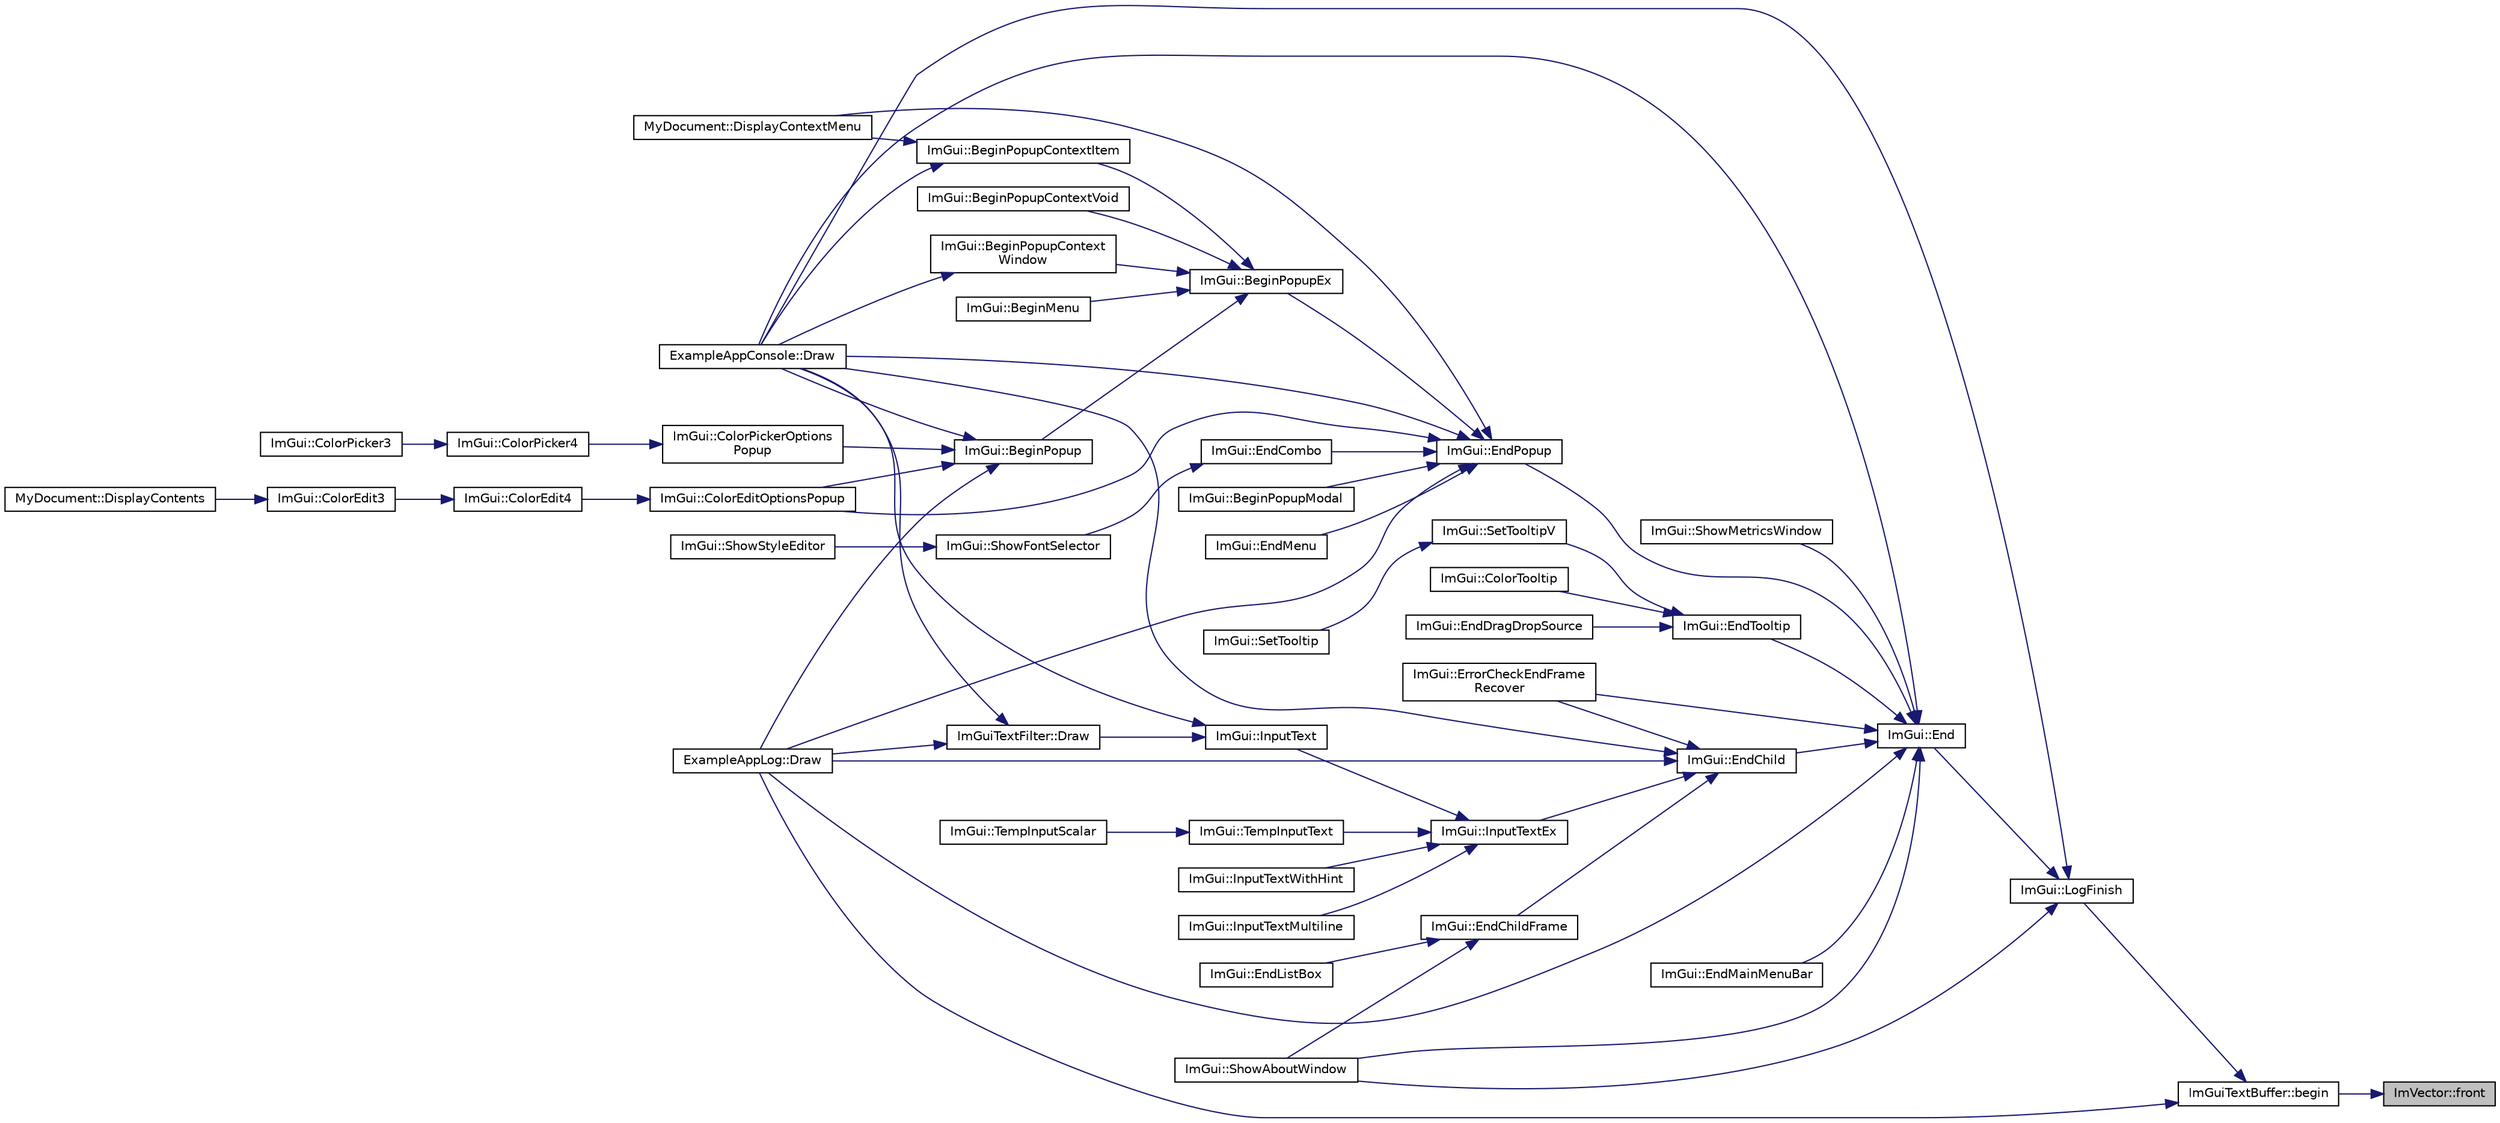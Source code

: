 digraph "ImVector::front"
{
 // LATEX_PDF_SIZE
  edge [fontname="Helvetica",fontsize="10",labelfontname="Helvetica",labelfontsize="10"];
  node [fontname="Helvetica",fontsize="10",shape=record];
  rankdir="RL";
  Node1 [label="ImVector::front",height=0.2,width=0.4,color="black", fillcolor="grey75", style="filled", fontcolor="black",tooltip=" "];
  Node1 -> Node2 [dir="back",color="midnightblue",fontsize="10",style="solid"];
  Node2 [label="ImGuiTextBuffer::begin",height=0.2,width=0.4,color="black", fillcolor="white", style="filled",URL="$struct_im_gui_text_buffer.html#aab6d83c6b9a8061287a4cb6135c1cab4",tooltip=" "];
  Node2 -> Node3 [dir="back",color="midnightblue",fontsize="10",style="solid"];
  Node3 [label="ExampleAppLog::Draw",height=0.2,width=0.4,color="black", fillcolor="white", style="filled",URL="$struct_example_app_log.html#a5ad3a4bdb89171b84aeaff96948a1f77",tooltip=" "];
  Node2 -> Node4 [dir="back",color="midnightblue",fontsize="10",style="solid"];
  Node4 [label="ImGui::LogFinish",height=0.2,width=0.4,color="black", fillcolor="white", style="filled",URL="$namespace_im_gui.html#a2ebcd048d1ca025fb972e1c2e920e3f3",tooltip=" "];
  Node4 -> Node5 [dir="back",color="midnightblue",fontsize="10",style="solid"];
  Node5 [label="ExampleAppConsole::Draw",height=0.2,width=0.4,color="black", fillcolor="white", style="filled",URL="$struct_example_app_console.html#a0518a09c7e8648dd52c7c06df19ac17a",tooltip=" "];
  Node4 -> Node6 [dir="back",color="midnightblue",fontsize="10",style="solid"];
  Node6 [label="ImGui::End",height=0.2,width=0.4,color="black", fillcolor="white", style="filled",URL="$namespace_im_gui.html#a5479d93794a004c67ceb6d13f37c8254",tooltip=" "];
  Node6 -> Node5 [dir="back",color="midnightblue",fontsize="10",style="solid"];
  Node6 -> Node3 [dir="back",color="midnightblue",fontsize="10",style="solid"];
  Node6 -> Node7 [dir="back",color="midnightblue",fontsize="10",style="solid"];
  Node7 [label="ImGui::EndChild",height=0.2,width=0.4,color="black", fillcolor="white", style="filled",URL="$namespace_im_gui.html#af8de559a88c1442d6df8c1b04c86e997",tooltip=" "];
  Node7 -> Node5 [dir="back",color="midnightblue",fontsize="10",style="solid"];
  Node7 -> Node3 [dir="back",color="midnightblue",fontsize="10",style="solid"];
  Node7 -> Node8 [dir="back",color="midnightblue",fontsize="10",style="solid"];
  Node8 [label="ImGui::EndChildFrame",height=0.2,width=0.4,color="black", fillcolor="white", style="filled",URL="$namespace_im_gui.html#ac4bd9024554b5074805bc0ce3076c514",tooltip=" "];
  Node8 -> Node9 [dir="back",color="midnightblue",fontsize="10",style="solid"];
  Node9 [label="ImGui::EndListBox",height=0.2,width=0.4,color="black", fillcolor="white", style="filled",URL="$namespace_im_gui.html#a6a1b63d9b66bb934d995c279ac02daff",tooltip=" "];
  Node8 -> Node10 [dir="back",color="midnightblue",fontsize="10",style="solid"];
  Node10 [label="ImGui::ShowAboutWindow",height=0.2,width=0.4,color="black", fillcolor="white", style="filled",URL="$namespace_im_gui.html#ac297462e33309d0540fa459bccdc9304",tooltip=" "];
  Node7 -> Node11 [dir="back",color="midnightblue",fontsize="10",style="solid"];
  Node11 [label="ImGui::ErrorCheckEndFrame\lRecover",height=0.2,width=0.4,color="black", fillcolor="white", style="filled",URL="$namespace_im_gui.html#aaeda60ee2c0b5c2b3f397b237c9928f3",tooltip=" "];
  Node7 -> Node12 [dir="back",color="midnightblue",fontsize="10",style="solid"];
  Node12 [label="ImGui::InputTextEx",height=0.2,width=0.4,color="black", fillcolor="white", style="filled",URL="$namespace_im_gui.html#af89af17ecc11653f25fea1e50e195de6",tooltip=" "];
  Node12 -> Node13 [dir="back",color="midnightblue",fontsize="10",style="solid"];
  Node13 [label="ImGui::InputText",height=0.2,width=0.4,color="black", fillcolor="white", style="filled",URL="$namespace_im_gui.html#aa72b5760a3a206729723a587ac7c8519",tooltip=" "];
  Node13 -> Node14 [dir="back",color="midnightblue",fontsize="10",style="solid"];
  Node14 [label="ImGuiTextFilter::Draw",height=0.2,width=0.4,color="black", fillcolor="white", style="filled",URL="$struct_im_gui_text_filter.html#ab93ad5985019ff9d3781606551fc26cc",tooltip=" "];
  Node14 -> Node5 [dir="back",color="midnightblue",fontsize="10",style="solid"];
  Node14 -> Node3 [dir="back",color="midnightblue",fontsize="10",style="solid"];
  Node13 -> Node5 [dir="back",color="midnightblue",fontsize="10",style="solid"];
  Node12 -> Node15 [dir="back",color="midnightblue",fontsize="10",style="solid"];
  Node15 [label="ImGui::InputTextMultiline",height=0.2,width=0.4,color="black", fillcolor="white", style="filled",URL="$namespace_im_gui.html#a0470693929ed9930cbf5b737577c2414",tooltip=" "];
  Node12 -> Node16 [dir="back",color="midnightblue",fontsize="10",style="solid"];
  Node16 [label="ImGui::InputTextWithHint",height=0.2,width=0.4,color="black", fillcolor="white", style="filled",URL="$namespace_im_gui.html#aee5a5127f494966ad16e578714e8fac2",tooltip=" "];
  Node12 -> Node17 [dir="back",color="midnightblue",fontsize="10",style="solid"];
  Node17 [label="ImGui::TempInputText",height=0.2,width=0.4,color="black", fillcolor="white", style="filled",URL="$namespace_im_gui.html#ae85def71d2fcf5409035b583b315964e",tooltip=" "];
  Node17 -> Node18 [dir="back",color="midnightblue",fontsize="10",style="solid"];
  Node18 [label="ImGui::TempInputScalar",height=0.2,width=0.4,color="black", fillcolor="white", style="filled",URL="$namespace_im_gui.html#a392fed3e7db2a75abf217bf84c6abce9",tooltip=" "];
  Node6 -> Node19 [dir="back",color="midnightblue",fontsize="10",style="solid"];
  Node19 [label="ImGui::EndMainMenuBar",height=0.2,width=0.4,color="black", fillcolor="white", style="filled",URL="$namespace_im_gui.html#ab92f330c808546b340eb7bdf7e5f7c95",tooltip=" "];
  Node6 -> Node20 [dir="back",color="midnightblue",fontsize="10",style="solid"];
  Node20 [label="ImGui::EndPopup",height=0.2,width=0.4,color="black", fillcolor="white", style="filled",URL="$namespace_im_gui.html#aa6a9b5696f2ea7eed7683425fc77b8f2",tooltip=" "];
  Node20 -> Node21 [dir="back",color="midnightblue",fontsize="10",style="solid"];
  Node21 [label="ImGui::BeginPopupEx",height=0.2,width=0.4,color="black", fillcolor="white", style="filled",URL="$namespace_im_gui.html#a89da3a22300e8293257b6cfdf1b83b7a",tooltip=" "];
  Node21 -> Node22 [dir="back",color="midnightblue",fontsize="10",style="solid"];
  Node22 [label="ImGui::BeginMenu",height=0.2,width=0.4,color="black", fillcolor="white", style="filled",URL="$namespace_im_gui.html#a1e55711a21f97d5dff919d697d3a7201",tooltip=" "];
  Node21 -> Node23 [dir="back",color="midnightblue",fontsize="10",style="solid"];
  Node23 [label="ImGui::BeginPopup",height=0.2,width=0.4,color="black", fillcolor="white", style="filled",URL="$namespace_im_gui.html#a10e213926d8ca212266bc5fbded1e026",tooltip=" "];
  Node23 -> Node24 [dir="back",color="midnightblue",fontsize="10",style="solid"];
  Node24 [label="ImGui::ColorEditOptionsPopup",height=0.2,width=0.4,color="black", fillcolor="white", style="filled",URL="$namespace_im_gui.html#a6bfb117816d669f8704e5d0c0c0795fe",tooltip=" "];
  Node24 -> Node25 [dir="back",color="midnightblue",fontsize="10",style="solid"];
  Node25 [label="ImGui::ColorEdit4",height=0.2,width=0.4,color="black", fillcolor="white", style="filled",URL="$namespace_im_gui.html#ac3f45e2aa0b1d591cc8a2cdf8b566a45",tooltip=" "];
  Node25 -> Node26 [dir="back",color="midnightblue",fontsize="10",style="solid"];
  Node26 [label="ImGui::ColorEdit3",height=0.2,width=0.4,color="black", fillcolor="white", style="filled",URL="$namespace_im_gui.html#a5afe76ba1c91f07363e40396e7df656e",tooltip=" "];
  Node26 -> Node27 [dir="back",color="midnightblue",fontsize="10",style="solid"];
  Node27 [label="MyDocument::DisplayContents",height=0.2,width=0.4,color="black", fillcolor="white", style="filled",URL="$struct_my_document.html#aa51e0b8e6c95b7109a507603599c05d9",tooltip=" "];
  Node23 -> Node28 [dir="back",color="midnightblue",fontsize="10",style="solid"];
  Node28 [label="ImGui::ColorPickerOptions\lPopup",height=0.2,width=0.4,color="black", fillcolor="white", style="filled",URL="$namespace_im_gui.html#a6d112eeb6d8ffdebbc9d9a8c66babbee",tooltip=" "];
  Node28 -> Node29 [dir="back",color="midnightblue",fontsize="10",style="solid"];
  Node29 [label="ImGui::ColorPicker4",height=0.2,width=0.4,color="black", fillcolor="white", style="filled",URL="$namespace_im_gui.html#a3d5aae9e0a14aa051d5a799abbe97b32",tooltip=" "];
  Node29 -> Node30 [dir="back",color="midnightblue",fontsize="10",style="solid"];
  Node30 [label="ImGui::ColorPicker3",height=0.2,width=0.4,color="black", fillcolor="white", style="filled",URL="$namespace_im_gui.html#a2a2a98cb9a17b18702be6b954670b388",tooltip=" "];
  Node23 -> Node5 [dir="back",color="midnightblue",fontsize="10",style="solid"];
  Node23 -> Node3 [dir="back",color="midnightblue",fontsize="10",style="solid"];
  Node21 -> Node31 [dir="back",color="midnightblue",fontsize="10",style="solid"];
  Node31 [label="ImGui::BeginPopupContextItem",height=0.2,width=0.4,color="black", fillcolor="white", style="filled",URL="$namespace_im_gui.html#a440894c8c00495d5cc01529f4504fca9",tooltip=" "];
  Node31 -> Node32 [dir="back",color="midnightblue",fontsize="10",style="solid"];
  Node32 [label="MyDocument::DisplayContextMenu",height=0.2,width=0.4,color="black", fillcolor="white", style="filled",URL="$struct_my_document.html#ae9e8d83c14b75c307447e3f410e432ec",tooltip=" "];
  Node31 -> Node5 [dir="back",color="midnightblue",fontsize="10",style="solid"];
  Node21 -> Node33 [dir="back",color="midnightblue",fontsize="10",style="solid"];
  Node33 [label="ImGui::BeginPopupContextVoid",height=0.2,width=0.4,color="black", fillcolor="white", style="filled",URL="$namespace_im_gui.html#a6758a456204101a9c4a660da4cfba2c9",tooltip=" "];
  Node21 -> Node34 [dir="back",color="midnightblue",fontsize="10",style="solid"];
  Node34 [label="ImGui::BeginPopupContext\lWindow",height=0.2,width=0.4,color="black", fillcolor="white", style="filled",URL="$namespace_im_gui.html#aef8b2c0baa27bd5c68f676aaf14ed946",tooltip=" "];
  Node34 -> Node5 [dir="back",color="midnightblue",fontsize="10",style="solid"];
  Node20 -> Node35 [dir="back",color="midnightblue",fontsize="10",style="solid"];
  Node35 [label="ImGui::BeginPopupModal",height=0.2,width=0.4,color="black", fillcolor="white", style="filled",URL="$namespace_im_gui.html#a6d840f615c198c2342968f733fda11b3",tooltip=" "];
  Node20 -> Node24 [dir="back",color="midnightblue",fontsize="10",style="solid"];
  Node20 -> Node32 [dir="back",color="midnightblue",fontsize="10",style="solid"];
  Node20 -> Node5 [dir="back",color="midnightblue",fontsize="10",style="solid"];
  Node20 -> Node3 [dir="back",color="midnightblue",fontsize="10",style="solid"];
  Node20 -> Node36 [dir="back",color="midnightblue",fontsize="10",style="solid"];
  Node36 [label="ImGui::EndCombo",height=0.2,width=0.4,color="black", fillcolor="white", style="filled",URL="$namespace_im_gui.html#a63434692d7de278875c7ea0143fbe6e4",tooltip=" "];
  Node36 -> Node37 [dir="back",color="midnightblue",fontsize="10",style="solid"];
  Node37 [label="ImGui::ShowFontSelector",height=0.2,width=0.4,color="black", fillcolor="white", style="filled",URL="$namespace_im_gui.html#a0bdce99eef17ef1e1fef40a18bd811ab",tooltip=" "];
  Node37 -> Node38 [dir="back",color="midnightblue",fontsize="10",style="solid"];
  Node38 [label="ImGui::ShowStyleEditor",height=0.2,width=0.4,color="black", fillcolor="white", style="filled",URL="$namespace_im_gui.html#ab2eb3dec78d054fe3feab1c091ec5de5",tooltip=" "];
  Node20 -> Node39 [dir="back",color="midnightblue",fontsize="10",style="solid"];
  Node39 [label="ImGui::EndMenu",height=0.2,width=0.4,color="black", fillcolor="white", style="filled",URL="$namespace_im_gui.html#a1448a5a4e8c431c15f991e9255c0df95",tooltip=" "];
  Node6 -> Node40 [dir="back",color="midnightblue",fontsize="10",style="solid"];
  Node40 [label="ImGui::EndTooltip",height=0.2,width=0.4,color="black", fillcolor="white", style="filled",URL="$namespace_im_gui.html#ac8d75c160cfdf43d512f773ca133a1c6",tooltip=" "];
  Node40 -> Node41 [dir="back",color="midnightblue",fontsize="10",style="solid"];
  Node41 [label="ImGui::ColorTooltip",height=0.2,width=0.4,color="black", fillcolor="white", style="filled",URL="$namespace_im_gui.html#afad90b366b6471e3b13175c0ebeb26c8",tooltip=" "];
  Node40 -> Node42 [dir="back",color="midnightblue",fontsize="10",style="solid"];
  Node42 [label="ImGui::EndDragDropSource",height=0.2,width=0.4,color="black", fillcolor="white", style="filled",URL="$namespace_im_gui.html#a02f225fefff2a046038ed99ab20606da",tooltip=" "];
  Node40 -> Node43 [dir="back",color="midnightblue",fontsize="10",style="solid"];
  Node43 [label="ImGui::SetTooltipV",height=0.2,width=0.4,color="black", fillcolor="white", style="filled",URL="$namespace_im_gui.html#a3826acf68fc4a12bb66401575f51d6a2",tooltip=" "];
  Node43 -> Node44 [dir="back",color="midnightblue",fontsize="10",style="solid"];
  Node44 [label="ImGui::SetTooltip",height=0.2,width=0.4,color="black", fillcolor="white", style="filled",URL="$namespace_im_gui.html#a313073fa01b8a9791f241ef93091ce92",tooltip=" "];
  Node6 -> Node11 [dir="back",color="midnightblue",fontsize="10",style="solid"];
  Node6 -> Node10 [dir="back",color="midnightblue",fontsize="10",style="solid"];
  Node6 -> Node45 [dir="back",color="midnightblue",fontsize="10",style="solid"];
  Node45 [label="ImGui::ShowMetricsWindow",height=0.2,width=0.4,color="black", fillcolor="white", style="filled",URL="$namespace_im_gui.html#afe7a28c6eb52fff3cc27d5a698fea4ff",tooltip=" "];
  Node4 -> Node10 [dir="back",color="midnightblue",fontsize="10",style="solid"];
}
